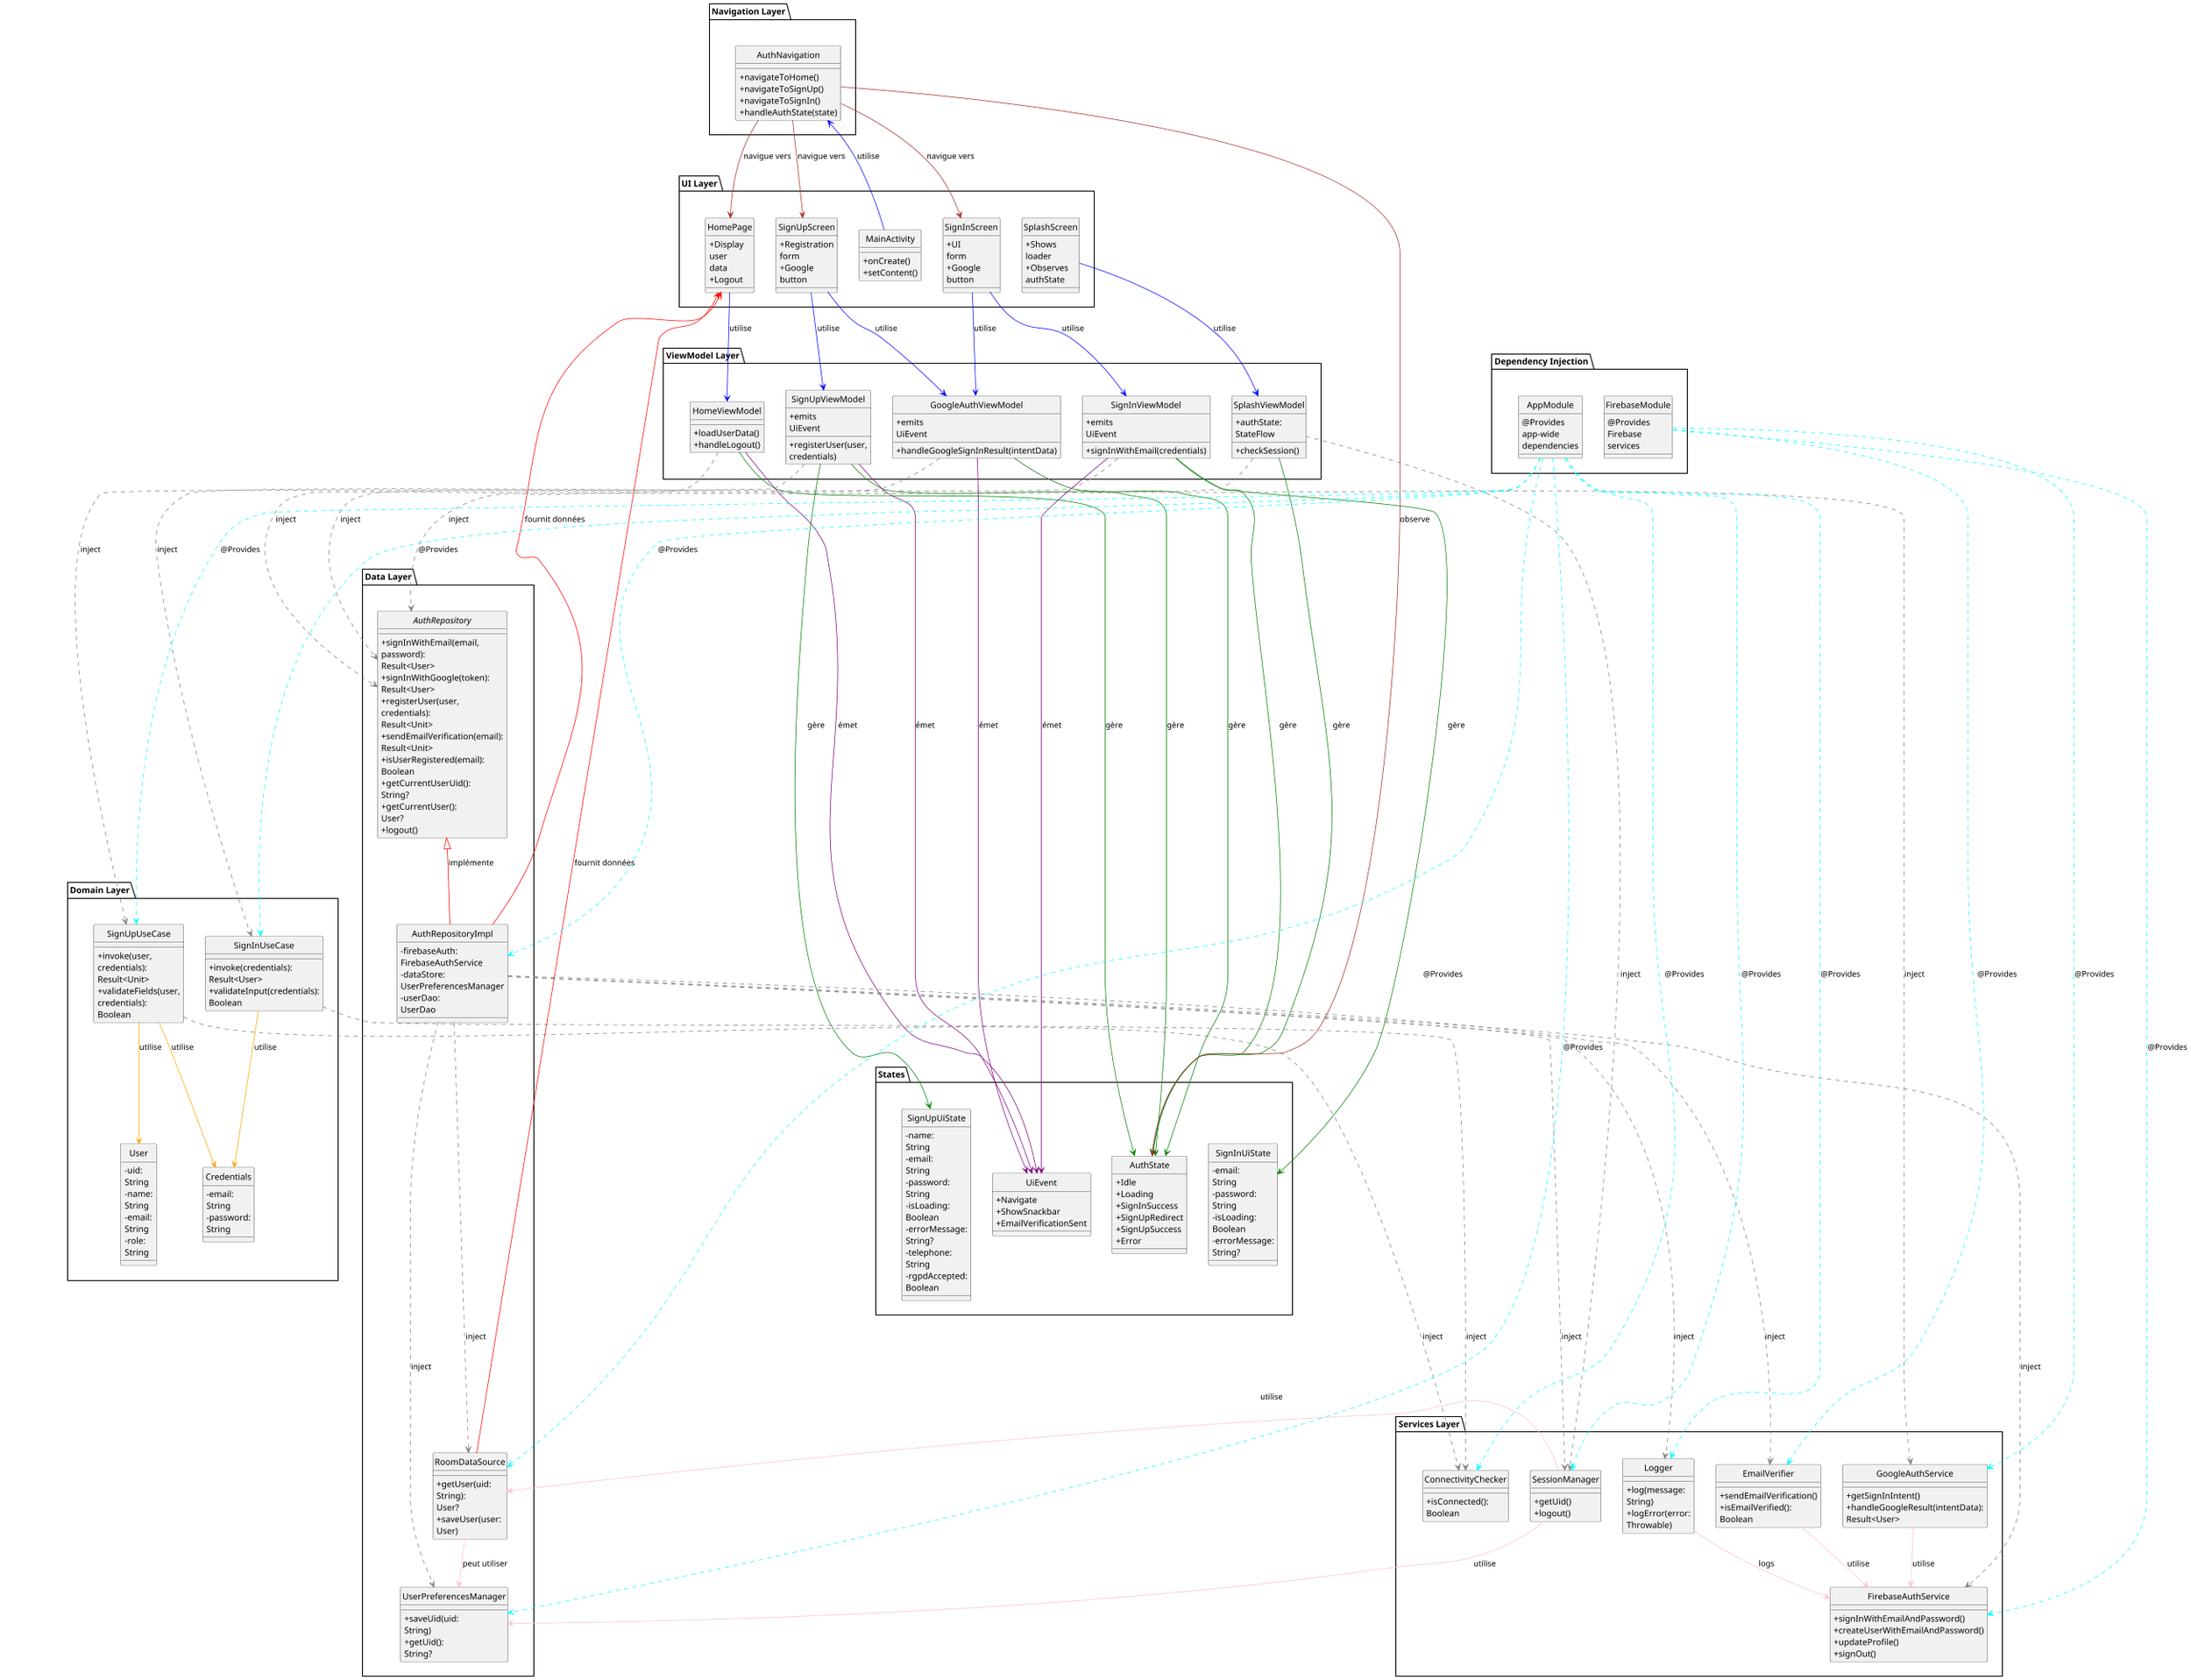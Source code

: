 @startuml Vitizen Architecture

skinparam style strictuml
skinparam classAttributeIconSize 0
skinparam defaultTextAlignment left
skinparam wrapWidth 50
skinparam maxMessageSize 500
skinparam shadowing false
skinparam monochrome false
skinparam backgroundColor white
skinparam pageMargin 0
skinparam pagePadding 0
skinparam pageExternalColor black
skinparam pageBorderColor white
skinparam packagePadding 1000

scale max 2000 width
scale max 2000 height

top to bottom direction

' Couche UI
package "UI Layer" {
  class MainActivity {
    + onCreate()
    + setContent()
  }
  
  class SignInScreen {
    + UI form
    + Google button
  }
  
  class SignUpScreen {
    + Registration form
    + Google button
  }
  
  class HomePage {
    + Display user data
    + Logout
  }
  
  class SplashScreen {
    + Shows loader
    + Observes authState
  }
}

' Couche Navigation
package "Navigation Layer" {
  class AuthNavigation {
    + navigateToHome()
    + navigateToSignUp()
    + navigateToSignIn()
    + handleAuthState(state)
  }
}

' Couche ViewModel
package "ViewModel Layer" {
  class SignInViewModel {
    + signInWithEmail(credentials)
    + emits UiEvent
  }
  
  class SignUpViewModel {
    + registerUser(user, credentials)
    + emits UiEvent
  }
  
  class GoogleAuthViewModel {
    + handleGoogleSignInResult(intentData)
    + emits UiEvent
  }
  
  class SplashViewModel {
    + checkSession()
    + authState: StateFlow
  }
  
  class HomeViewModel {
    + loadUserData()
    + handleLogout()
  }
}

' Couche Domain
package "Domain Layer" {
  class User {
    - uid: String
    - name: String
    - email: String
    - role: String
  }
  
  class Credentials {
    - email: String
    - password: String
  }
  
  class SignInUseCase {
    + invoke(credentials): Result<User>
    + validateInput(credentials): Boolean
  }
  
  class SignUpUseCase {
    + invoke(user, credentials): Result<Unit>
    + validateFields(user, credentials): Boolean
  }
}

' Couche Data
package "Data Layer" {
  interface AuthRepository {
    + signInWithEmail(email, password): Result<User>
    + signInWithGoogle(token): Result<User>
    + registerUser(user, credentials): Result<Unit>
    + sendEmailVerification(email): Result<Unit>
    + isUserRegistered(email): Boolean
    + getCurrentUserUid(): String?
    + getCurrentUser(): User?
    + logout()
  }
  
  class AuthRepositoryImpl {
    - firebaseAuth: FirebaseAuthService
    - dataStore: UserPreferencesManager
    - userDao: UserDao
  }
  
  class UserPreferencesManager {
    + saveUid(uid: String)
    + getUid(): String?
  }
  
  class RoomDataSource {
    + getUser(uid: String): User?
    + saveUser(user: User)
  }
}

' Couche Services
package "Services Layer" {
  class FirebaseAuthService {
    + signInWithEmailAndPassword()
    + createUserWithEmailAndPassword()
    + updateProfile()
    + signOut()
  }
  
  class GoogleAuthService {
    + getSignInIntent()
    + handleGoogleResult(intentData): Result<User>
  }
  
  class EmailVerifier {
    + sendEmailVerification()
    + isEmailVerified(): Boolean
  }
  
  class SessionManager {
    + getUid()
    + logout()
  }
  
  class ConnectivityChecker {
    + isConnected(): Boolean
  }
  
  class Logger {
    + log(message: String)
    + logError(error: Throwable)
  }
}

' Couche DI
package "Dependency Injection" {
  class AppModule {
    @Provides app-wide dependencies
  }
  
  class FirebaseModule {
    @Provides Firebase services
  }
}

' States
package "States" {
  class SignInUiState {
    - email: String
    - password: String
    - isLoading: Boolean
    - errorMessage: String?
  }
  
  class SignUpUiState {
    - name: String
    - email: String
    - password: String
    - isLoading: Boolean
    - errorMessage: String?
    - telephone: String
    - rgpdAccepted: Boolean
  }
  
  class AuthState {
    + Idle
    + Loading
    + SignInSuccess
    + SignUpRedirect
    + SignUpSuccess
    + Error
  }
  
  class UiEvent {
    + Navigate
    + ShowSnackbar
    + EmailVerificationSent
  }
}

' Relations UI -> ViewModel (en bleu)
MainActivity -[#blue]-> AuthNavigation : utilise
SignInScreen -[#blue]-> SignInViewModel : utilise
SignUpScreen -[#blue]-> SignUpViewModel : utilise
SplashScreen -[#blue]-> SplashViewModel : utilise
HomePage -[#blue]-> HomeViewModel : utilise
SignInScreen -[#blue]-> GoogleAuthViewModel : utilise
SignUpScreen -[#blue]-> GoogleAuthViewModel : utilise

' Relations ViewModel -> States (en vert)
SignInViewModel -[#green]-> SignInUiState : gère
SignUpViewModel -[#green]-> SignUpUiState : gère
SignInViewModel -[#green]-> AuthState : gère
SignUpViewModel -[#green]-> AuthState : gère
GoogleAuthViewModel -[#green]-> AuthState : gère
SplashViewModel -[#green]-> AuthState : gère
HomeViewModel -[#green]-> AuthState : gère

' Relations ViewModel -> Events (en violet)
SignInViewModel -[#purple]-> UiEvent : émet
SignUpViewModel -[#purple]-> UiEvent : émet
GoogleAuthViewModel -[#purple]-> UiEvent : émet
HomeViewModel -[#purple]-> UiEvent : émet

' Relations Domain (en orange)
SignInUseCase -[#orange]-> Credentials : utilise
SignUpUseCase -[#orange]-> Credentials : utilise
SignUpUseCase -[#orange]-> User : utilise

' Relations Repository (en rouge)
AuthRepository <|-[#red]- AuthRepositoryImpl : implémente
RoomDataSource -[#red]-> HomePage : fournit données
AuthRepositoryImpl -[#red]-> HomePage : fournit données

' Relations Navigation (en marron)
AuthNavigation -[#brown]-> SignInScreen : navigue vers
AuthNavigation -[#brown]-> SignUpScreen : navigue vers
AuthNavigation -[#brown]-> HomePage : navigue vers
AuthNavigation -[#brown]-> AuthState : observe

' Relations Injection (en gris)
AuthRepositoryImpl ..[#gray]..> FirebaseAuthService : inject
AuthRepositoryImpl ..[#gray]..> RoomDataSource : inject
AuthRepositoryImpl ..[#gray]..> UserPreferencesManager : inject
AuthRepositoryImpl ..[#gray]..> Logger : inject
AuthRepositoryImpl ..[#gray]..> EmailVerifier : inject
AuthRepositoryImpl ..[#gray]..> SessionManager : inject

SignInViewModel ..[#gray]..> SignInUseCase : inject
SignUpViewModel ..[#gray]..> SignUpUseCase : inject
GoogleAuthViewModel ..[#gray]..> AuthRepository : inject
GoogleAuthViewModel ..[#gray]..> GoogleAuthService : inject
SplashViewModel ..[#gray]..> AuthRepository : inject
SplashViewModel ..[#gray]..> SessionManager : inject
HomeViewModel ..[#gray]..> AuthRepository : inject
SignInUseCase ..[#gray]..> ConnectivityChecker : inject
SignUpUseCase ..[#gray]..> ConnectivityChecker : inject

' Relations Provides (en cyan)
AppModule ..[#cyan]..> AuthRepositoryImpl : @Provides
AppModule ..[#cyan]..> RoomDataSource : @Provides
AppModule ..[#cyan]..> UserPreferencesManager : @Provides
AppModule ..[#cyan]..> Logger : @Provides
AppModule ..[#cyan]..> SignInUseCase : @Provides
AppModule ..[#cyan]..> SignUpUseCase : @Provides
AppModule ..[#cyan]..> SessionManager : @Provides
AppModule ..[#cyan]..> ConnectivityChecker : @Provides

FirebaseModule ..[#cyan]..> FirebaseAuthService : @Provides
FirebaseModule ..[#cyan]..> GoogleAuthService : @Provides
FirebaseModule ..[#cyan]..> EmailVerifier : @Provides

' Relations Services (en rose)
GoogleAuthService -[#pink]-> FirebaseAuthService : utilise
EmailVerifier -[#pink]-> FirebaseAuthService : utilise
SessionManager -[#pink]-> UserPreferencesManager : utilise
SessionManager -[#pink]-> RoomDataSource : utilise
Logger -[#pink]-> FirebaseAuthService : logs
RoomDataSource -[#pink]-> UserPreferencesManager : peut utiliser

' Espacement horizontal (niveau supérieur) - espace moyen
"UI Layer" -[hidden]right--> "Navigation Layer"
"Navigation Layer" -[hidden]right--> "ViewModel Layer"

' Espacement vertical principal - espace légèrement plus grand
"UI Layer" -[hidden]down---> "Domain Layer"
"Navigation Layer" -[hidden]down---> "Data Layer"
"ViewModel Layer" -[hidden]down---> "Services Layer"

' Espacement horizontal (niveau intermédiaire) - espace moyen
"Domain Layer" -[hidden]right--> "Data Layer"
"Data Layer" -[hidden]right--> "Services Layer"

' Espacement vers les States - espace standard
"Domain Layer" -[hidden]down--> "Dependency Injection"
"Data Layer" -[hidden]down--> "States"
"Services Layer" -[hidden]down--> "States"

' Espacement horizontal (niveau inférieur) - espace moyen
"Dependency Injection" -[hidden]right--> "States"

@enduml 